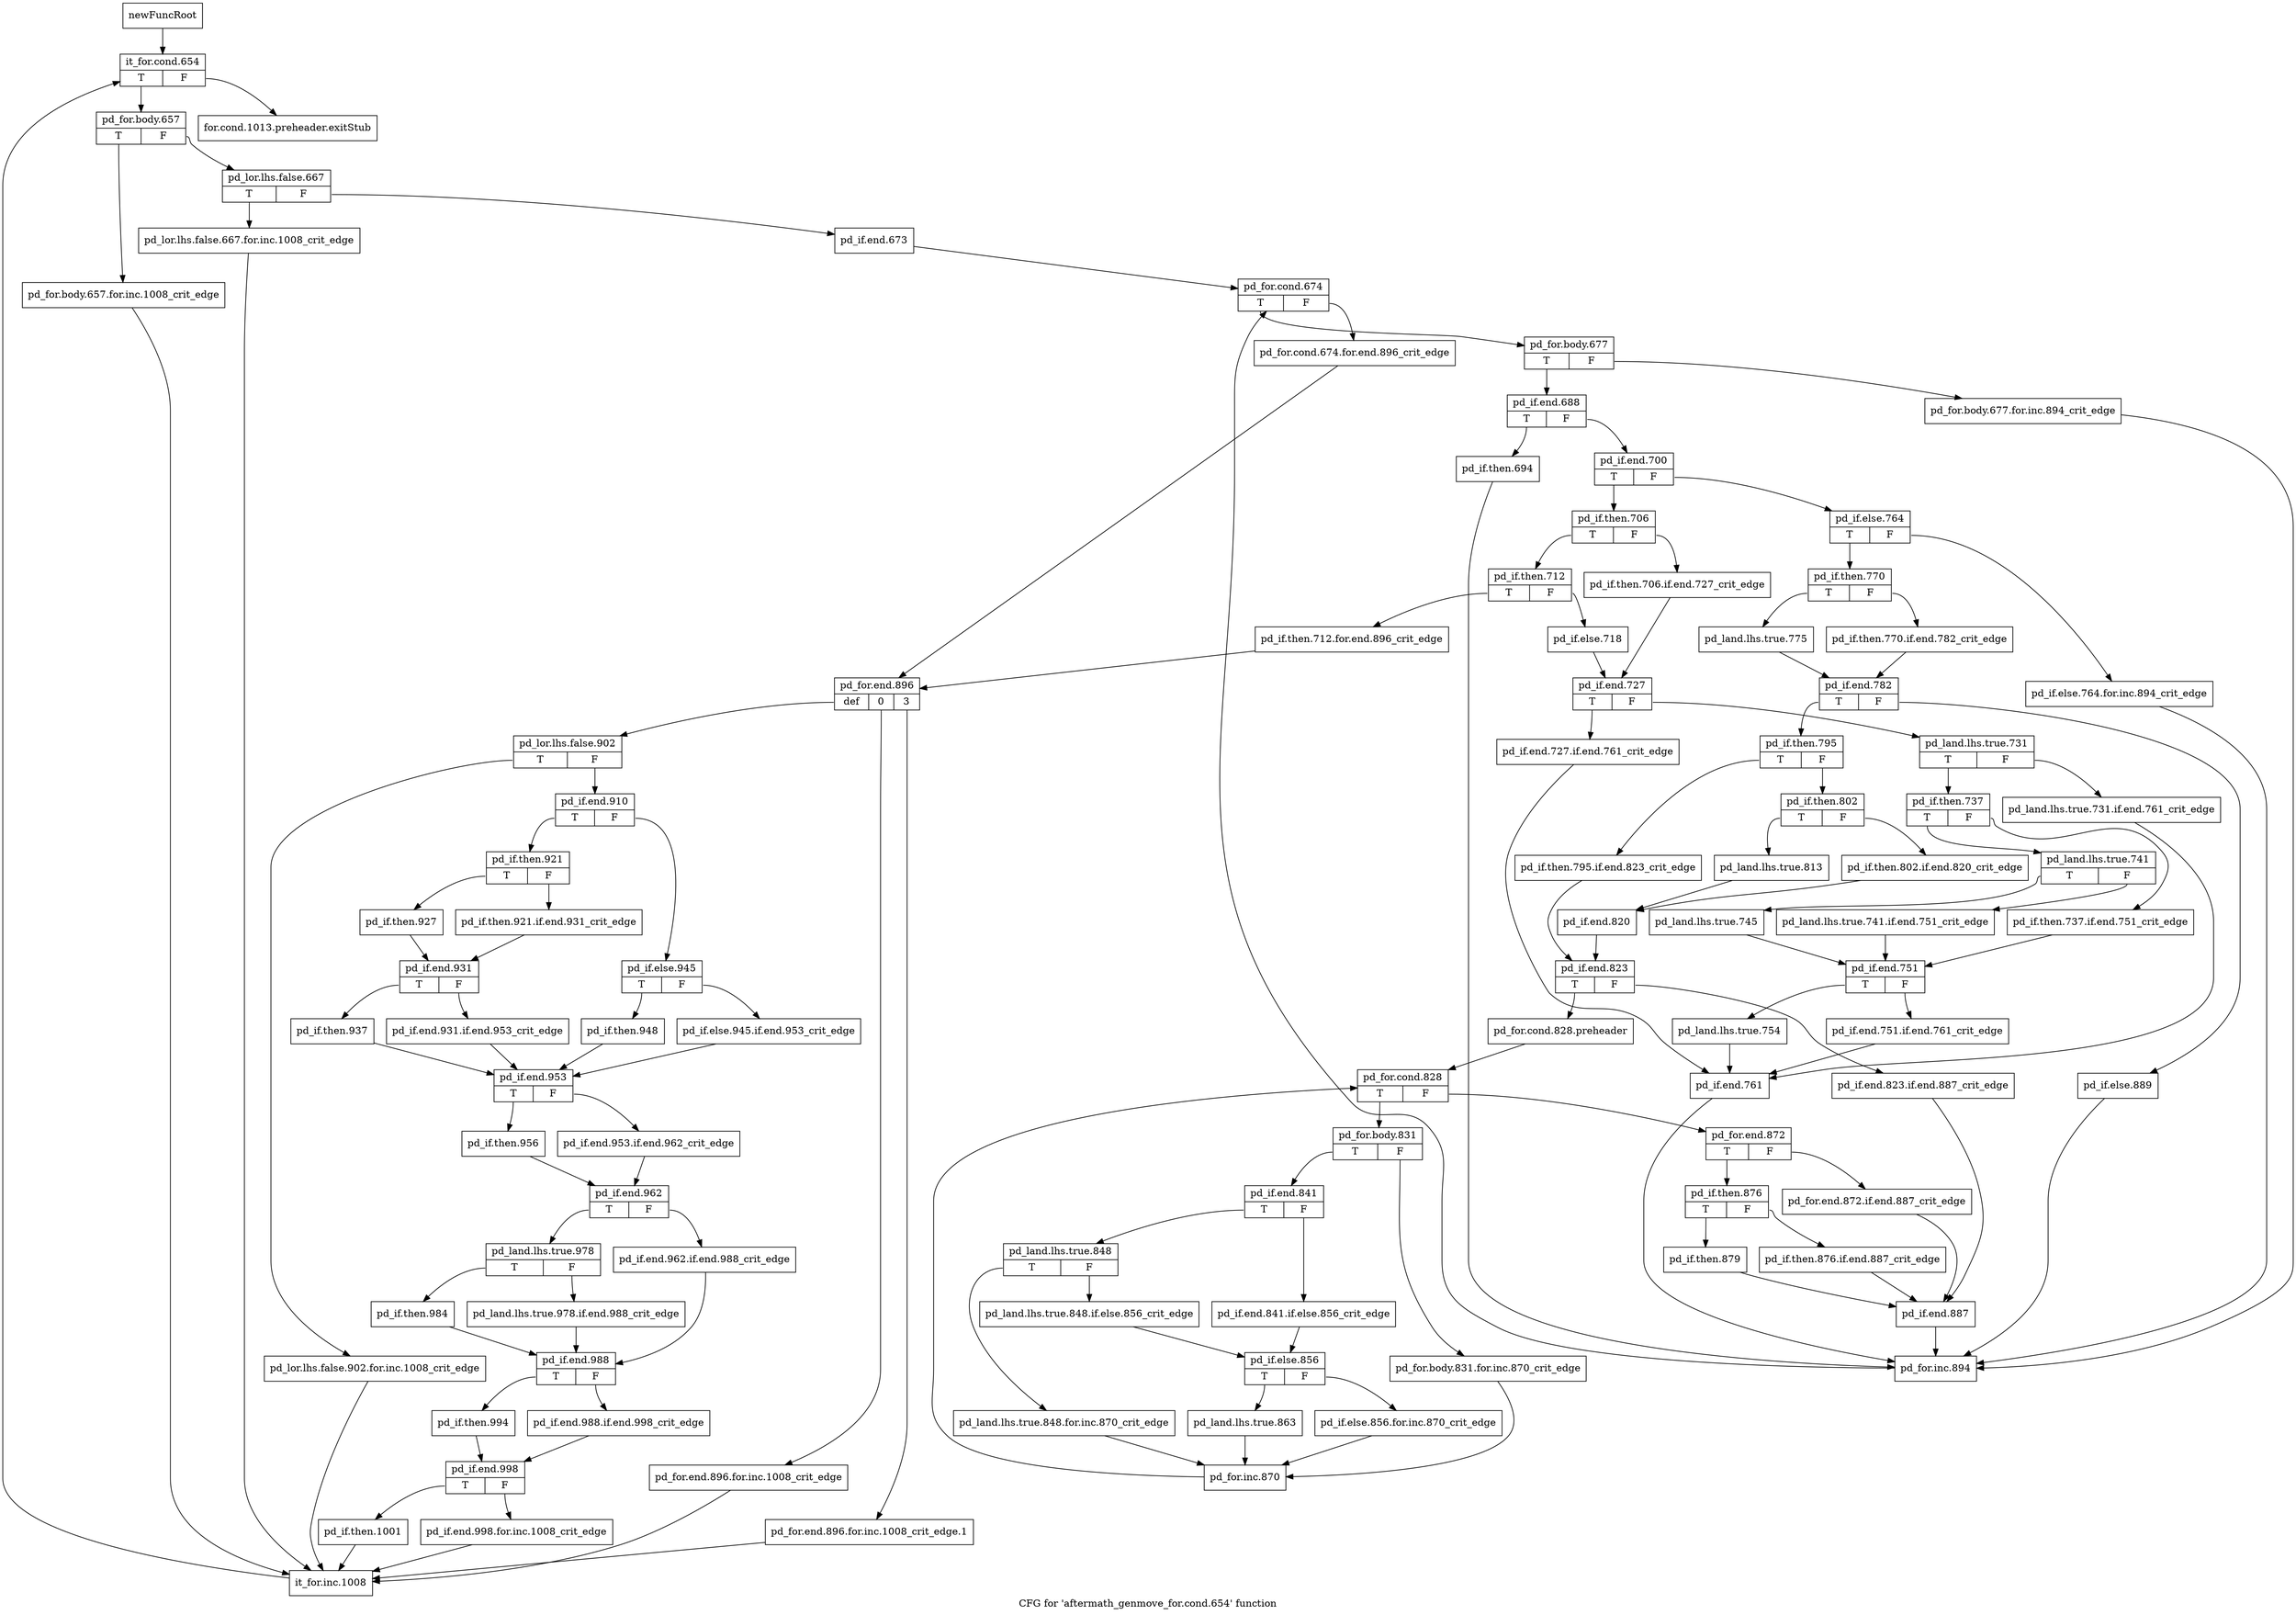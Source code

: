 digraph "CFG for 'aftermath_genmove_for.cond.654' function" {
	label="CFG for 'aftermath_genmove_for.cond.654' function";

	Node0x3362c80 [shape=record,label="{newFuncRoot}"];
	Node0x3362c80 -> Node0x3362d20;
	Node0x3362cd0 [shape=record,label="{for.cond.1013.preheader.exitStub}"];
	Node0x3362d20 [shape=record,label="{it_for.cond.654|{<s0>T|<s1>F}}"];
	Node0x3362d20:s0 -> Node0x3362d70;
	Node0x3362d20:s1 -> Node0x3362cd0;
	Node0x3362d70 [shape=record,label="{pd_for.body.657|{<s0>T|<s1>F}}"];
	Node0x3362d70:s0 -> Node0x3366eb0;
	Node0x3362d70:s1 -> Node0x3362dc0;
	Node0x3362dc0 [shape=record,label="{pd_lor.lhs.false.667|{<s0>T|<s1>F}}"];
	Node0x3362dc0:s0 -> Node0x3366e60;
	Node0x3362dc0:s1 -> Node0x3362e10;
	Node0x3362e10 [shape=record,label="{pd_if.end.673}"];
	Node0x3362e10 -> Node0x3362e60;
	Node0x3362e60 [shape=record,label="{pd_for.cond.674|{<s0>T|<s1>F}}"];
	Node0x3362e60:s0 -> Node0x3362f00;
	Node0x3362e60:s1 -> Node0x3362eb0;
	Node0x3362eb0 [shape=record,label="{pd_for.cond.674.for.end.896_crit_edge}"];
	Node0x3362eb0 -> Node0x33664b0;
	Node0x3362f00 [shape=record,label="{pd_for.body.677|{<s0>T|<s1>F}}"];
	Node0x3362f00:s0 -> Node0x3362fa0;
	Node0x3362f00:s1 -> Node0x3362f50;
	Node0x3362f50 [shape=record,label="{pd_for.body.677.for.inc.894_crit_edge}"];
	Node0x3362f50 -> Node0x3366e10;
	Node0x3362fa0 [shape=record,label="{pd_if.end.688|{<s0>T|<s1>F}}"];
	Node0x3362fa0:s0 -> Node0x3366dc0;
	Node0x3362fa0:s1 -> Node0x3362ff0;
	Node0x3362ff0 [shape=record,label="{pd_if.end.700|{<s0>T|<s1>F}}"];
	Node0x3362ff0:s0 -> Node0x3365f10;
	Node0x3362ff0:s1 -> Node0x3363040;
	Node0x3363040 [shape=record,label="{pd_if.else.764|{<s0>T|<s1>F}}"];
	Node0x3363040:s0 -> Node0x33630e0;
	Node0x3363040:s1 -> Node0x3363090;
	Node0x3363090 [shape=record,label="{pd_if.else.764.for.inc.894_crit_edge}"];
	Node0x3363090 -> Node0x3366e10;
	Node0x33630e0 [shape=record,label="{pd_if.then.770|{<s0>T|<s1>F}}"];
	Node0x33630e0:s0 -> Node0x3363180;
	Node0x33630e0:s1 -> Node0x3363130;
	Node0x3363130 [shape=record,label="{pd_if.then.770.if.end.782_crit_edge}"];
	Node0x3363130 -> Node0x33631d0;
	Node0x3363180 [shape=record,label="{pd_land.lhs.true.775}"];
	Node0x3363180 -> Node0x33631d0;
	Node0x33631d0 [shape=record,label="{pd_if.end.782|{<s0>T|<s1>F}}"];
	Node0x33631d0:s0 -> Node0x3363270;
	Node0x33631d0:s1 -> Node0x3363220;
	Node0x3363220 [shape=record,label="{pd_if.else.889}"];
	Node0x3363220 -> Node0x3366e10;
	Node0x3363270 [shape=record,label="{pd_if.then.795|{<s0>T|<s1>F}}"];
	Node0x3363270:s0 -> Node0x3363400;
	Node0x3363270:s1 -> Node0x33632c0;
	Node0x33632c0 [shape=record,label="{pd_if.then.802|{<s0>T|<s1>F}}"];
	Node0x33632c0:s0 -> Node0x3363360;
	Node0x33632c0:s1 -> Node0x3363310;
	Node0x3363310 [shape=record,label="{pd_if.then.802.if.end.820_crit_edge}"];
	Node0x3363310 -> Node0x33633b0;
	Node0x3363360 [shape=record,label="{pd_land.lhs.true.813}"];
	Node0x3363360 -> Node0x33633b0;
	Node0x33633b0 [shape=record,label="{pd_if.end.820}"];
	Node0x33633b0 -> Node0x3363450;
	Node0x3363400 [shape=record,label="{pd_if.then.795.if.end.823_crit_edge}"];
	Node0x3363400 -> Node0x3363450;
	Node0x3363450 [shape=record,label="{pd_if.end.823|{<s0>T|<s1>F}}"];
	Node0x3363450:s0 -> Node0x33634f0;
	Node0x3363450:s1 -> Node0x33634a0;
	Node0x33634a0 [shape=record,label="{pd_if.end.823.if.end.887_crit_edge}"];
	Node0x33634a0 -> Node0x3365b50;
	Node0x33634f0 [shape=record,label="{pd_for.cond.828.preheader}"];
	Node0x33634f0 -> Node0x3365970;
	Node0x3365970 [shape=record,label="{pd_for.cond.828|{<s0>T|<s1>F}}"];
	Node0x3365970:s0 -> Node0x3365ba0;
	Node0x3365970:s1 -> Node0x33659c0;
	Node0x33659c0 [shape=record,label="{pd_for.end.872|{<s0>T|<s1>F}}"];
	Node0x33659c0:s0 -> Node0x3365a60;
	Node0x33659c0:s1 -> Node0x3365a10;
	Node0x3365a10 [shape=record,label="{pd_for.end.872.if.end.887_crit_edge}"];
	Node0x3365a10 -> Node0x3365b50;
	Node0x3365a60 [shape=record,label="{pd_if.then.876|{<s0>T|<s1>F}}"];
	Node0x3365a60:s0 -> Node0x3365b00;
	Node0x3365a60:s1 -> Node0x3365ab0;
	Node0x3365ab0 [shape=record,label="{pd_if.then.876.if.end.887_crit_edge}"];
	Node0x3365ab0 -> Node0x3365b50;
	Node0x3365b00 [shape=record,label="{pd_if.then.879}"];
	Node0x3365b00 -> Node0x3365b50;
	Node0x3365b50 [shape=record,label="{pd_if.end.887}"];
	Node0x3365b50 -> Node0x3366e10;
	Node0x3365ba0 [shape=record,label="{pd_for.body.831|{<s0>T|<s1>F}}"];
	Node0x3365ba0:s0 -> Node0x3365c40;
	Node0x3365ba0:s1 -> Node0x3365bf0;
	Node0x3365bf0 [shape=record,label="{pd_for.body.831.for.inc.870_crit_edge}"];
	Node0x3365bf0 -> Node0x3365ec0;
	Node0x3365c40 [shape=record,label="{pd_if.end.841|{<s0>T|<s1>F}}"];
	Node0x3365c40:s0 -> Node0x3365ce0;
	Node0x3365c40:s1 -> Node0x3365c90;
	Node0x3365c90 [shape=record,label="{pd_if.end.841.if.else.856_crit_edge}"];
	Node0x3365c90 -> Node0x3365d80;
	Node0x3365ce0 [shape=record,label="{pd_land.lhs.true.848|{<s0>T|<s1>F}}"];
	Node0x3365ce0:s0 -> Node0x3365e70;
	Node0x3365ce0:s1 -> Node0x3365d30;
	Node0x3365d30 [shape=record,label="{pd_land.lhs.true.848.if.else.856_crit_edge}"];
	Node0x3365d30 -> Node0x3365d80;
	Node0x3365d80 [shape=record,label="{pd_if.else.856|{<s0>T|<s1>F}}"];
	Node0x3365d80:s0 -> Node0x3365e20;
	Node0x3365d80:s1 -> Node0x3365dd0;
	Node0x3365dd0 [shape=record,label="{pd_if.else.856.for.inc.870_crit_edge}"];
	Node0x3365dd0 -> Node0x3365ec0;
	Node0x3365e20 [shape=record,label="{pd_land.lhs.true.863}"];
	Node0x3365e20 -> Node0x3365ec0;
	Node0x3365e70 [shape=record,label="{pd_land.lhs.true.848.for.inc.870_crit_edge}"];
	Node0x3365e70 -> Node0x3365ec0;
	Node0x3365ec0 [shape=record,label="{pd_for.inc.870}"];
	Node0x3365ec0 -> Node0x3365970;
	Node0x3365f10 [shape=record,label="{pd_if.then.706|{<s0>T|<s1>F}}"];
	Node0x3365f10:s0 -> Node0x3365fb0;
	Node0x3365f10:s1 -> Node0x3365f60;
	Node0x3365f60 [shape=record,label="{pd_if.then.706.if.end.727_crit_edge}"];
	Node0x3365f60 -> Node0x3366050;
	Node0x3365fb0 [shape=record,label="{pd_if.then.712|{<s0>T|<s1>F}}"];
	Node0x3365fb0:s0 -> Node0x3366460;
	Node0x3365fb0:s1 -> Node0x3366000;
	Node0x3366000 [shape=record,label="{pd_if.else.718}"];
	Node0x3366000 -> Node0x3366050;
	Node0x3366050 [shape=record,label="{pd_if.end.727|{<s0>T|<s1>F}}"];
	Node0x3366050:s0 -> Node0x33663c0;
	Node0x3366050:s1 -> Node0x33660a0;
	Node0x33660a0 [shape=record,label="{pd_land.lhs.true.731|{<s0>T|<s1>F}}"];
	Node0x33660a0:s0 -> Node0x3366140;
	Node0x33660a0:s1 -> Node0x33660f0;
	Node0x33660f0 [shape=record,label="{pd_land.lhs.true.731.if.end.761_crit_edge}"];
	Node0x33660f0 -> Node0x3366410;
	Node0x3366140 [shape=record,label="{pd_if.then.737|{<s0>T|<s1>F}}"];
	Node0x3366140:s0 -> Node0x33661e0;
	Node0x3366140:s1 -> Node0x3366190;
	Node0x3366190 [shape=record,label="{pd_if.then.737.if.end.751_crit_edge}"];
	Node0x3366190 -> Node0x33662d0;
	Node0x33661e0 [shape=record,label="{pd_land.lhs.true.741|{<s0>T|<s1>F}}"];
	Node0x33661e0:s0 -> Node0x3366280;
	Node0x33661e0:s1 -> Node0x3366230;
	Node0x3366230 [shape=record,label="{pd_land.lhs.true.741.if.end.751_crit_edge}"];
	Node0x3366230 -> Node0x33662d0;
	Node0x3366280 [shape=record,label="{pd_land.lhs.true.745}"];
	Node0x3366280 -> Node0x33662d0;
	Node0x33662d0 [shape=record,label="{pd_if.end.751|{<s0>T|<s1>F}}"];
	Node0x33662d0:s0 -> Node0x3366370;
	Node0x33662d0:s1 -> Node0x3366320;
	Node0x3366320 [shape=record,label="{pd_if.end.751.if.end.761_crit_edge}"];
	Node0x3366320 -> Node0x3366410;
	Node0x3366370 [shape=record,label="{pd_land.lhs.true.754}"];
	Node0x3366370 -> Node0x3366410;
	Node0x33663c0 [shape=record,label="{pd_if.end.727.if.end.761_crit_edge}"];
	Node0x33663c0 -> Node0x3366410;
	Node0x3366410 [shape=record,label="{pd_if.end.761}"];
	Node0x3366410 -> Node0x3366e10;
	Node0x3366460 [shape=record,label="{pd_if.then.712.for.end.896_crit_edge}"];
	Node0x3366460 -> Node0x33664b0;
	Node0x33664b0 [shape=record,label="{pd_for.end.896|{<s0>def|<s1>0|<s2>3}}"];
	Node0x33664b0:s0 -> Node0x33665a0;
	Node0x33664b0:s1 -> Node0x3366550;
	Node0x33664b0:s2 -> Node0x3366500;
	Node0x3366500 [shape=record,label="{pd_for.end.896.for.inc.1008_crit_edge.1}"];
	Node0x3366500 -> Node0x3366f00;
	Node0x3366550 [shape=record,label="{pd_for.end.896.for.inc.1008_crit_edge}"];
	Node0x3366550 -> Node0x3366f00;
	Node0x33665a0 [shape=record,label="{pd_lor.lhs.false.902|{<s0>T|<s1>F}}"];
	Node0x33665a0:s0 -> Node0x3366d70;
	Node0x33665a0:s1 -> Node0x33665f0;
	Node0x33665f0 [shape=record,label="{pd_if.end.910|{<s0>T|<s1>F}}"];
	Node0x33665f0:s0 -> Node0x3366730;
	Node0x33665f0:s1 -> Node0x3366640;
	Node0x3366640 [shape=record,label="{pd_if.else.945|{<s0>T|<s1>F}}"];
	Node0x3366640:s0 -> Node0x33666e0;
	Node0x3366640:s1 -> Node0x3366690;
	Node0x3366690 [shape=record,label="{pd_if.else.945.if.end.953_crit_edge}"];
	Node0x3366690 -> Node0x3366910;
	Node0x33666e0 [shape=record,label="{pd_if.then.948}"];
	Node0x33666e0 -> Node0x3366910;
	Node0x3366730 [shape=record,label="{pd_if.then.921|{<s0>T|<s1>F}}"];
	Node0x3366730:s0 -> Node0x33667d0;
	Node0x3366730:s1 -> Node0x3366780;
	Node0x3366780 [shape=record,label="{pd_if.then.921.if.end.931_crit_edge}"];
	Node0x3366780 -> Node0x3366820;
	Node0x33667d0 [shape=record,label="{pd_if.then.927}"];
	Node0x33667d0 -> Node0x3366820;
	Node0x3366820 [shape=record,label="{pd_if.end.931|{<s0>T|<s1>F}}"];
	Node0x3366820:s0 -> Node0x33668c0;
	Node0x3366820:s1 -> Node0x3366870;
	Node0x3366870 [shape=record,label="{pd_if.end.931.if.end.953_crit_edge}"];
	Node0x3366870 -> Node0x3366910;
	Node0x33668c0 [shape=record,label="{pd_if.then.937}"];
	Node0x33668c0 -> Node0x3366910;
	Node0x3366910 [shape=record,label="{pd_if.end.953|{<s0>T|<s1>F}}"];
	Node0x3366910:s0 -> Node0x33669b0;
	Node0x3366910:s1 -> Node0x3366960;
	Node0x3366960 [shape=record,label="{pd_if.end.953.if.end.962_crit_edge}"];
	Node0x3366960 -> Node0x3366a00;
	Node0x33669b0 [shape=record,label="{pd_if.then.956}"];
	Node0x33669b0 -> Node0x3366a00;
	Node0x3366a00 [shape=record,label="{pd_if.end.962|{<s0>T|<s1>F}}"];
	Node0x3366a00:s0 -> Node0x3366aa0;
	Node0x3366a00:s1 -> Node0x3366a50;
	Node0x3366a50 [shape=record,label="{pd_if.end.962.if.end.988_crit_edge}"];
	Node0x3366a50 -> Node0x3366b90;
	Node0x3366aa0 [shape=record,label="{pd_land.lhs.true.978|{<s0>T|<s1>F}}"];
	Node0x3366aa0:s0 -> Node0x3366b40;
	Node0x3366aa0:s1 -> Node0x3366af0;
	Node0x3366af0 [shape=record,label="{pd_land.lhs.true.978.if.end.988_crit_edge}"];
	Node0x3366af0 -> Node0x3366b90;
	Node0x3366b40 [shape=record,label="{pd_if.then.984}"];
	Node0x3366b40 -> Node0x3366b90;
	Node0x3366b90 [shape=record,label="{pd_if.end.988|{<s0>T|<s1>F}}"];
	Node0x3366b90:s0 -> Node0x3366c30;
	Node0x3366b90:s1 -> Node0x3366be0;
	Node0x3366be0 [shape=record,label="{pd_if.end.988.if.end.998_crit_edge}"];
	Node0x3366be0 -> Node0x3366c80;
	Node0x3366c30 [shape=record,label="{pd_if.then.994}"];
	Node0x3366c30 -> Node0x3366c80;
	Node0x3366c80 [shape=record,label="{pd_if.end.998|{<s0>T|<s1>F}}"];
	Node0x3366c80:s0 -> Node0x3366d20;
	Node0x3366c80:s1 -> Node0x3366cd0;
	Node0x3366cd0 [shape=record,label="{pd_if.end.998.for.inc.1008_crit_edge}"];
	Node0x3366cd0 -> Node0x3366f00;
	Node0x3366d20 [shape=record,label="{pd_if.then.1001}"];
	Node0x3366d20 -> Node0x3366f00;
	Node0x3366d70 [shape=record,label="{pd_lor.lhs.false.902.for.inc.1008_crit_edge}"];
	Node0x3366d70 -> Node0x3366f00;
	Node0x3366dc0 [shape=record,label="{pd_if.then.694}"];
	Node0x3366dc0 -> Node0x3366e10;
	Node0x3366e10 [shape=record,label="{pd_for.inc.894}"];
	Node0x3366e10 -> Node0x3362e60;
	Node0x3366e60 [shape=record,label="{pd_lor.lhs.false.667.for.inc.1008_crit_edge}"];
	Node0x3366e60 -> Node0x3366f00;
	Node0x3366eb0 [shape=record,label="{pd_for.body.657.for.inc.1008_crit_edge}"];
	Node0x3366eb0 -> Node0x3366f00;
	Node0x3366f00 [shape=record,label="{it_for.inc.1008}"];
	Node0x3366f00 -> Node0x3362d20;
}
